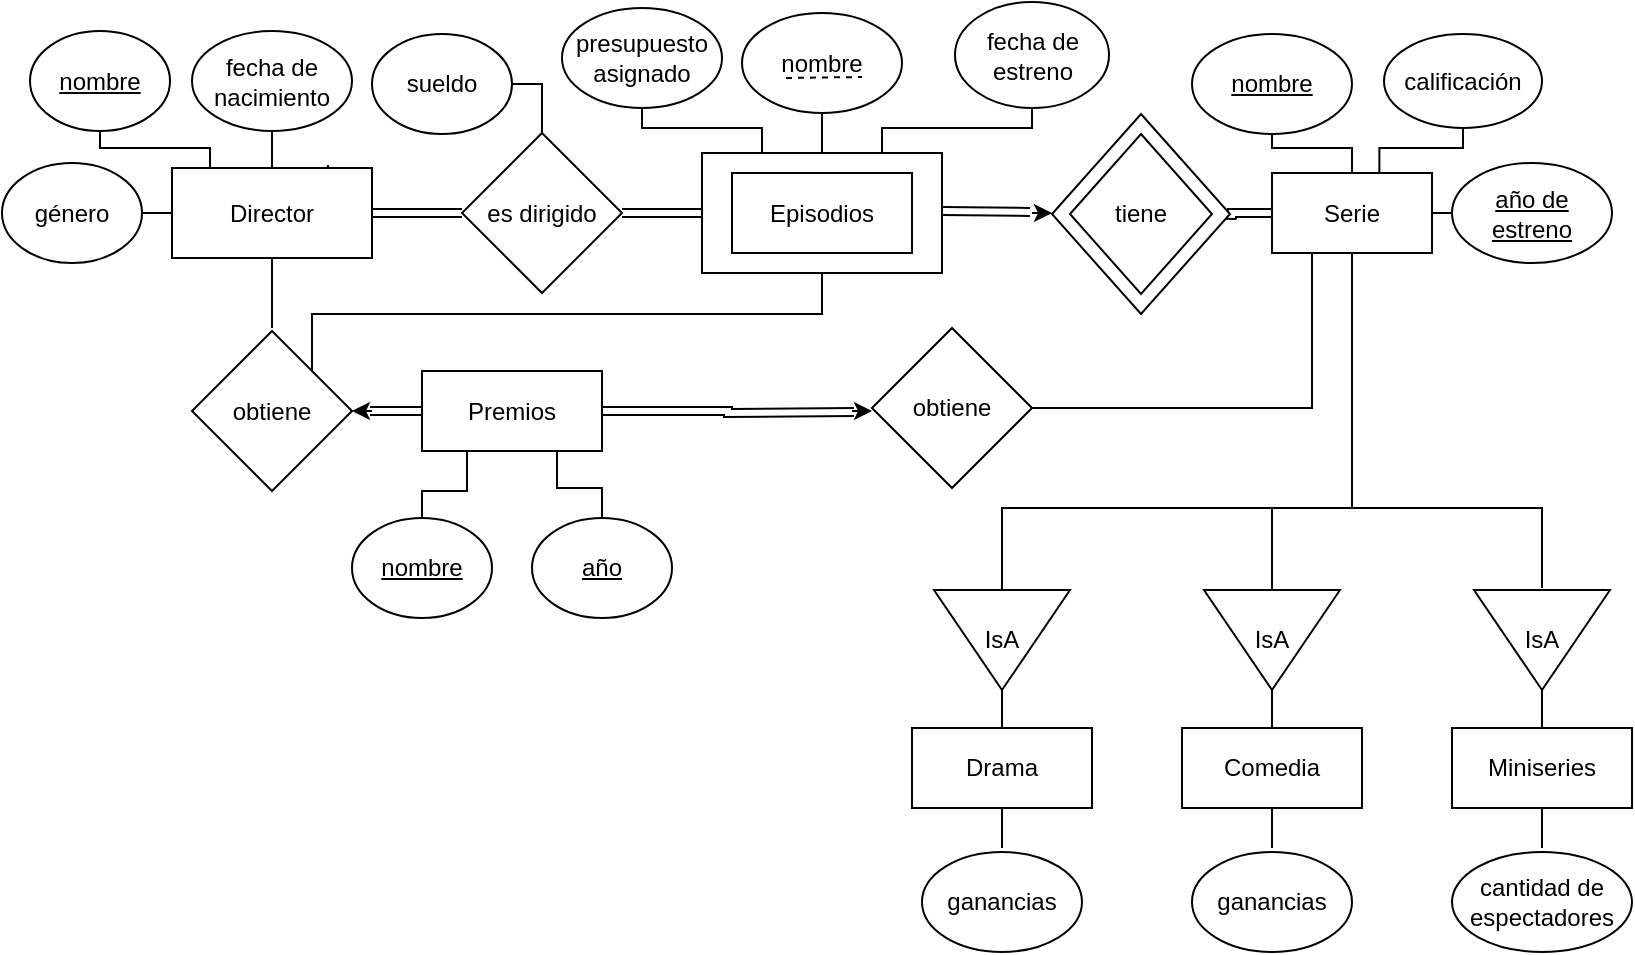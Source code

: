 <mxfile version="11.2.1" type="github" pages="1"><diagram id="NcHwhvgbR4L4OWcA1Aag" name="Page-1"><mxGraphModel dx="782" dy="418" grid="1" gridSize="10" guides="1" tooltips="1" connect="1" arrows="1" fold="1" page="1" pageScale="1" pageWidth="827" pageHeight="1169" math="0" shadow="0"><root><mxCell id="0"/><mxCell id="1" parent="0"/><mxCell id="E5JVbCZYb8l4CNFIb1SC-1" style="edgeStyle=orthogonalEdgeStyle;rounded=0;orthogonalLoop=1;jettySize=auto;html=1;exitX=1;exitY=0.5;exitDx=0;exitDy=0;entryX=0;entryY=0.5;entryDx=0;entryDy=0;endArrow=none;endFill=0;" parent="1" source="E5JVbCZYb8l4CNFIb1SC-6" target="E5JVbCZYb8l4CNFIb1SC-32" edge="1"><mxGeometry relative="1" as="geometry"/></mxCell><mxCell id="E5JVbCZYb8l4CNFIb1SC-2" style="edgeStyle=orthogonalEdgeStyle;rounded=0;orthogonalLoop=1;jettySize=auto;html=1;exitX=0.25;exitY=1;exitDx=0;exitDy=0;endArrow=none;endFill=0;entryX=1;entryY=0.5;entryDx=0;entryDy=0;" parent="1" source="E5JVbCZYb8l4CNFIb1SC-6" target="E5JVbCZYb8l4CNFIb1SC-27" edge="1"><mxGeometry relative="1" as="geometry"><mxPoint x="661" y="280" as="targetPoint"/></mxGeometry></mxCell><mxCell id="E5JVbCZYb8l4CNFIb1SC-3" style="edgeStyle=orthogonalEdgeStyle;rounded=0;orthogonalLoop=1;jettySize=auto;html=1;exitX=0.5;exitY=1;exitDx=0;exitDy=0;endArrow=none;endFill=0;entryX=0;entryY=0.5;entryDx=0;entryDy=0;" parent="1" source="E5JVbCZYb8l4CNFIb1SC-6" target="E5JVbCZYb8l4CNFIb1SC-34" edge="1"><mxGeometry relative="1" as="geometry"><mxPoint x="681" y="320" as="targetPoint"/><Array as="points"><mxPoint x="681" y="300"/><mxPoint x="506" y="300"/></Array></mxGeometry></mxCell><mxCell id="E5JVbCZYb8l4CNFIb1SC-4" style="edgeStyle=orthogonalEdgeStyle;rounded=0;orthogonalLoop=1;jettySize=auto;html=1;exitX=0.5;exitY=1;exitDx=0;exitDy=0;entryX=0;entryY=0.5;entryDx=0;entryDy=0;endArrow=none;endFill=0;" parent="1" source="E5JVbCZYb8l4CNFIb1SC-6" edge="1"><mxGeometry relative="1" as="geometry"><mxPoint x="642" y="341" as="targetPoint"/><Array as="points"><mxPoint x="681" y="300"/><mxPoint x="641" y="300"/></Array></mxGeometry></mxCell><mxCell id="E5JVbCZYb8l4CNFIb1SC-5" style="edgeStyle=orthogonalEdgeStyle;rounded=0;orthogonalLoop=1;jettySize=auto;html=1;exitX=0.5;exitY=1;exitDx=0;exitDy=0;entryX=0;entryY=0.5;entryDx=0;entryDy=0;endArrow=none;endFill=0;" parent="1" source="E5JVbCZYb8l4CNFIb1SC-6" edge="1"><mxGeometry relative="1" as="geometry"><mxPoint x="776" y="340" as="targetPoint"/><Array as="points"><mxPoint x="681" y="300"/><mxPoint x="776" y="300"/></Array></mxGeometry></mxCell><mxCell id="E5JVbCZYb8l4CNFIb1SC-6" value="Serie" style="rounded=0;whiteSpace=wrap;html=1;" parent="1" vertex="1"><mxGeometry x="641" y="132.5" width="80" height="40" as="geometry"/></mxCell><mxCell id="E5JVbCZYb8l4CNFIb1SC-7" style="edgeStyle=orthogonalEdgeStyle;rounded=0;orthogonalLoop=1;jettySize=auto;html=1;exitX=0.5;exitY=1;exitDx=0;exitDy=0;entryX=0.5;entryY=0;entryDx=0;entryDy=0;endArrow=none;endFill=0;" parent="1" source="E5JVbCZYb8l4CNFIb1SC-8" target="E5JVbCZYb8l4CNFIb1SC-6" edge="1"><mxGeometry relative="1" as="geometry"><Array as="points"><mxPoint x="641" y="120"/><mxPoint x="681" y="120"/></Array></mxGeometry></mxCell><mxCell id="E5JVbCZYb8l4CNFIb1SC-8" value="&lt;u&gt;nombre&lt;/u&gt;" style="ellipse;whiteSpace=wrap;html=1;" parent="1" vertex="1"><mxGeometry x="601" y="63" width="80" height="50" as="geometry"/></mxCell><mxCell id="E5JVbCZYb8l4CNFIb1SC-9" style="edgeStyle=orthogonalEdgeStyle;rounded=0;orthogonalLoop=1;jettySize=auto;html=1;exitX=0.5;exitY=1;exitDx=0;exitDy=0;entryX=0.5;entryY=0;entryDx=0;entryDy=0;endArrow=none;endFill=0;" parent="1" edge="1"><mxGeometry relative="1" as="geometry"><mxPoint x="416" y="101.5" as="sourcePoint"/><mxPoint x="416" y="122" as="targetPoint"/></mxGeometry></mxCell><mxCell id="E5JVbCZYb8l4CNFIb1SC-10" value="&lt;span&gt;nombre&lt;/span&gt;" style="ellipse;whiteSpace=wrap;html=1;fontStyle=0" parent="1" vertex="1"><mxGeometry x="376" y="52.5" width="80" height="50" as="geometry"/></mxCell><mxCell id="uGndRNHZdOjY7B0E2j7O-11" style="edgeStyle=orthogonalEdgeStyle;rounded=0;orthogonalLoop=1;jettySize=auto;html=1;exitX=0.5;exitY=1;exitDx=0;exitDy=0;entryX=1;entryY=0;entryDx=0;entryDy=0;endArrow=none;endFill=0;" edge="1" parent="1" source="E5JVbCZYb8l4CNFIb1SC-11" target="E5JVbCZYb8l4CNFIb1SC-59"><mxGeometry relative="1" as="geometry"><Array as="points"><mxPoint x="416" y="203"/><mxPoint x="161" y="203"/></Array></mxGeometry></mxCell><mxCell id="E5JVbCZYb8l4CNFIb1SC-11" value="" style="rounded=0;whiteSpace=wrap;html=1;" parent="1" vertex="1"><mxGeometry x="356" y="122.5" width="120" height="60" as="geometry"/></mxCell><mxCell id="E5JVbCZYb8l4CNFIb1SC-12" value="Episodios" style="rounded=0;whiteSpace=wrap;html=1;" parent="1" vertex="1"><mxGeometry x="371" y="132.5" width="90" height="40" as="geometry"/></mxCell><mxCell id="E5JVbCZYb8l4CNFIb1SC-13" style="edgeStyle=orthogonalEdgeStyle;rounded=0;orthogonalLoop=1;jettySize=auto;html=1;exitX=0.75;exitY=0;exitDx=0;exitDy=0;" parent="1" source="E5JVbCZYb8l4CNFIb1SC-16" edge="1"><mxGeometry relative="1" as="geometry"><mxPoint x="169" y="128" as="targetPoint"/></mxGeometry></mxCell><mxCell id="E5JVbCZYb8l4CNFIb1SC-14" style="edgeStyle=orthogonalEdgeStyle;rounded=0;orthogonalLoop=1;jettySize=auto;html=1;exitX=0.5;exitY=0;exitDx=0;exitDy=0;entryX=0.5;entryY=1;entryDx=0;entryDy=0;endArrow=none;endFill=0;" parent="1" source="E5JVbCZYb8l4CNFIb1SC-16" target="E5JVbCZYb8l4CNFIb1SC-43" edge="1"><mxGeometry relative="1" as="geometry"><Array as="points"><mxPoint x="110" y="130"/><mxPoint x="110" y="120"/><mxPoint x="55" y="120"/></Array></mxGeometry></mxCell><mxCell id="E5JVbCZYb8l4CNFIb1SC-15" style="edgeStyle=orthogonalEdgeStyle;rounded=0;orthogonalLoop=1;jettySize=auto;html=1;exitX=0.5;exitY=1;exitDx=0;exitDy=0;endArrow=none;endFill=0;" parent="1" source="E5JVbCZYb8l4CNFIb1SC-16" edge="1"><mxGeometry relative="1" as="geometry"><mxPoint x="141" y="210" as="targetPoint"/></mxGeometry></mxCell><mxCell id="uGndRNHZdOjY7B0E2j7O-9" style="edgeStyle=orthogonalEdgeStyle;rounded=0;orthogonalLoop=1;jettySize=auto;html=1;exitX=0.5;exitY=0;exitDx=0;exitDy=0;entryX=0.5;entryY=1;entryDx=0;entryDy=0;endArrow=none;endFill=0;" edge="1" parent="1" source="E5JVbCZYb8l4CNFIb1SC-16" target="E5JVbCZYb8l4CNFIb1SC-42"><mxGeometry relative="1" as="geometry"/></mxCell><mxCell id="E5JVbCZYb8l4CNFIb1SC-16" value="Director" style="rounded=0;whiteSpace=wrap;html=1;" parent="1" vertex="1"><mxGeometry x="91" y="130" width="100" height="45" as="geometry"/></mxCell><mxCell id="E5JVbCZYb8l4CNFIb1SC-17" style="edgeStyle=orthogonalEdgeStyle;rounded=0;orthogonalLoop=1;jettySize=auto;html=1;exitX=0;exitY=0.5;exitDx=0;exitDy=0;entryX=1;entryY=0.5;entryDx=0;entryDy=0;shape=link;" parent="1" source="E5JVbCZYb8l4CNFIb1SC-19" target="E5JVbCZYb8l4CNFIb1SC-16" edge="1"><mxGeometry relative="1" as="geometry"/></mxCell><mxCell id="E5JVbCZYb8l4CNFIb1SC-18" style="edgeStyle=orthogonalEdgeStyle;rounded=0;orthogonalLoop=1;jettySize=auto;html=1;exitX=1;exitY=0.5;exitDx=0;exitDy=0;entryX=0;entryY=0.5;entryDx=0;entryDy=0;shape=link;" parent="1" source="E5JVbCZYb8l4CNFIb1SC-19" target="E5JVbCZYb8l4CNFIb1SC-11" edge="1"><mxGeometry relative="1" as="geometry"/></mxCell><mxCell id="uGndRNHZdOjY7B0E2j7O-10" style="edgeStyle=orthogonalEdgeStyle;rounded=0;orthogonalLoop=1;jettySize=auto;html=1;exitX=0.5;exitY=0;exitDx=0;exitDy=0;entryX=1;entryY=0.5;entryDx=0;entryDy=0;endArrow=none;endFill=0;" edge="1" parent="1" source="E5JVbCZYb8l4CNFIb1SC-19" target="uGndRNHZdOjY7B0E2j7O-5"><mxGeometry relative="1" as="geometry"><Array as="points"><mxPoint x="276" y="88"/></Array></mxGeometry></mxCell><mxCell id="E5JVbCZYb8l4CNFIb1SC-19" value="es dirigido" style="rhombus;whiteSpace=wrap;html=1;" parent="1" vertex="1"><mxGeometry x="236" y="112.5" width="80" height="80" as="geometry"/></mxCell><mxCell id="E5JVbCZYb8l4CNFIb1SC-20" style="edgeStyle=orthogonalEdgeStyle;shape=link;rounded=0;orthogonalLoop=1;jettySize=auto;html=1;" parent="1" target="E5JVbCZYb8l4CNFIb1SC-6" edge="1"><mxGeometry relative="1" as="geometry"><mxPoint x="600" y="153" as="sourcePoint"/></mxGeometry></mxCell><mxCell id="E5JVbCZYb8l4CNFIb1SC-21" value="" style="shape=link;html=1;" parent="1" edge="1"><mxGeometry width="50" height="50" relative="1" as="geometry"><mxPoint x="476" y="151.5" as="sourcePoint"/><mxPoint x="520" y="152" as="targetPoint"/></mxGeometry></mxCell><mxCell id="E5JVbCZYb8l4CNFIb1SC-22" value="" style="endArrow=classic;html=1;" parent="1" edge="1"><mxGeometry width="50" height="50" relative="1" as="geometry"><mxPoint x="521" y="152.5" as="sourcePoint"/><mxPoint x="531" y="152.5" as="targetPoint"/></mxGeometry></mxCell><mxCell id="E5JVbCZYb8l4CNFIb1SC-23" style="edgeStyle=orthogonalEdgeStyle;shape=link;rounded=0;orthogonalLoop=1;jettySize=auto;html=1;exitX=1;exitY=0.5;exitDx=0;exitDy=0;endArrow=classic;endFill=1;" parent="1" source="E5JVbCZYb8l4CNFIb1SC-26" edge="1"><mxGeometry relative="1" as="geometry"><mxPoint x="432" y="252" as="targetPoint"/></mxGeometry></mxCell><mxCell id="E5JVbCZYb8l4CNFIb1SC-24" style="edgeStyle=orthogonalEdgeStyle;rounded=0;orthogonalLoop=1;jettySize=auto;html=1;exitX=0.25;exitY=1;exitDx=0;exitDy=0;endArrow=none;endFill=0;entryX=0.5;entryY=0;entryDx=0;entryDy=0;" parent="1" source="E5JVbCZYb8l4CNFIb1SC-26" target="E5JVbCZYb8l4CNFIb1SC-45" edge="1"><mxGeometry relative="1" as="geometry"><mxPoint x="239" y="300" as="targetPoint"/></mxGeometry></mxCell><mxCell id="E5JVbCZYb8l4CNFIb1SC-25" style="edgeStyle=orthogonalEdgeStyle;rounded=0;orthogonalLoop=1;jettySize=auto;html=1;exitX=0.75;exitY=1;exitDx=0;exitDy=0;endArrow=none;endFill=0;entryX=0.5;entryY=0;entryDx=0;entryDy=0;" parent="1" source="E5JVbCZYb8l4CNFIb1SC-26" target="E5JVbCZYb8l4CNFIb1SC-44" edge="1"><mxGeometry relative="1" as="geometry"><mxPoint x="284" y="300" as="targetPoint"/><Array as="points"><mxPoint x="284" y="290"/><mxPoint x="306" y="290"/></Array></mxGeometry></mxCell><mxCell id="D1mC_gM0FCcD008S2OjV-4" style="edgeStyle=orthogonalEdgeStyle;shape=link;rounded=0;orthogonalLoop=1;jettySize=auto;html=1;exitX=0;exitY=0.5;exitDx=0;exitDy=0;" parent="1" source="E5JVbCZYb8l4CNFIb1SC-26" edge="1"><mxGeometry relative="1" as="geometry"><mxPoint x="190" y="252" as="targetPoint"/></mxGeometry></mxCell><mxCell id="E5JVbCZYb8l4CNFIb1SC-26" value="Premios" style="rounded=0;whiteSpace=wrap;html=1;" parent="1" vertex="1"><mxGeometry x="216" y="231.5" width="90" height="40" as="geometry"/></mxCell><mxCell id="E5JVbCZYb8l4CNFIb1SC-27" value="obtiene" style="rhombus;whiteSpace=wrap;html=1;" parent="1" vertex="1"><mxGeometry x="441" y="210" width="80" height="80" as="geometry"/></mxCell><mxCell id="E5JVbCZYb8l4CNFIb1SC-28" value="" style="endArrow=classic;html=1;" parent="1" edge="1"><mxGeometry width="50" height="50" relative="1" as="geometry"><mxPoint x="431" y="251.5" as="sourcePoint"/><mxPoint x="441" y="251.5" as="targetPoint"/></mxGeometry></mxCell><mxCell id="E5JVbCZYb8l4CNFIb1SC-29" value="" style="endArrow=classic;html=1;" parent="1" target="E5JVbCZYb8l4CNFIb1SC-59" edge="1"><mxGeometry width="50" height="50" relative="1" as="geometry"><mxPoint x="141" y="251.5" as="sourcePoint"/><mxPoint x="151" y="251.5" as="targetPoint"/></mxGeometry></mxCell><mxCell id="E5JVbCZYb8l4CNFIb1SC-30" value="&lt;span style=&quot;font-family: &amp;#34;helvetica&amp;#34; , &amp;#34;arial&amp;#34; , sans-serif ; font-size: 0px&quot;&gt;%3CmxGraphModel%3E%3Croot%3E%3CmxCell%20id%3D%220%22%2F%3E%3CmxCell%20id%3D%221%22%20parent%3D%220%22%2F%3E%3CmxCell%20id%3D%222%22%20value%3D%22%22%20style%3D%22endArrow%3Dclassic%3Bhtml%3D1%3B%22%20edge%3D%221%22%20parent%3D%221%22%3E%3CmxGeometry%20width%3D%2250%22%20height%3D%2250%22%20relative%3D%221%22%20as%3D%22geometry%22%3E%3CmxPoint%20x%3D%22560%22%20y%3D%22154%22%20as%3D%22sourcePoint%22%2F%3E%3CmxPoint%20x%3D%22570%22%20y%3D%22154%22%20as%3D%22targetPoint%22%2F%3E%3C%2FmxGeometry%3E%3C%2FmxCell%3E%3C%2Froot%3E%3C%2FmxGraphModel%3E&lt;/span&gt;" style="text;html=1;resizable=0;points=[];autosize=1;align=left;verticalAlign=top;spacingTop=-4;" parent="1" vertex="1"><mxGeometry x="523" y="502" width="20" height="20" as="geometry"/></mxCell><mxCell id="E5JVbCZYb8l4CNFIb1SC-31" value="" style="endArrow=classic;html=1;" parent="1" edge="1"><mxGeometry width="50" height="50" relative="1" as="geometry"><mxPoint x="151" y="251.5" as="sourcePoint"/><mxPoint x="141" y="251.5" as="targetPoint"/></mxGeometry></mxCell><mxCell id="E5JVbCZYb8l4CNFIb1SC-32" value="&lt;u&gt;año de estreno&lt;/u&gt;" style="ellipse;whiteSpace=wrap;html=1;" parent="1" vertex="1"><mxGeometry x="731" y="127.5" width="80" height="50" as="geometry"/></mxCell><mxCell id="E5JVbCZYb8l4CNFIb1SC-33" style="edgeStyle=orthogonalEdgeStyle;rounded=0;orthogonalLoop=1;jettySize=auto;html=1;exitX=1;exitY=0.5;exitDx=0;exitDy=0;entryX=0.5;entryY=0;entryDx=0;entryDy=0;endArrow=none;endFill=0;" parent="1" source="E5JVbCZYb8l4CNFIb1SC-34" target="E5JVbCZYb8l4CNFIb1SC-51" edge="1"><mxGeometry relative="1" as="geometry"/></mxCell><mxCell id="E5JVbCZYb8l4CNFIb1SC-34" value="IsA" style="triangle;whiteSpace=wrap;html=1;rotation=90;verticalAlign=middle;horizontal=0;" parent="1" vertex="1"><mxGeometry x="481" y="332" width="50" height="68" as="geometry"/></mxCell><mxCell id="E5JVbCZYb8l4CNFIb1SC-35" style="edgeStyle=orthogonalEdgeStyle;rounded=0;orthogonalLoop=1;jettySize=auto;html=1;exitX=0.5;exitY=1;exitDx=0;exitDy=0;entryX=0.75;entryY=0;entryDx=0;entryDy=0;endArrow=none;endFill=0;" parent="1" source="E5JVbCZYb8l4CNFIb1SC-36" target="E5JVbCZYb8l4CNFIb1SC-11" edge="1"><mxGeometry relative="1" as="geometry"><Array as="points"><mxPoint x="521" y="110"/><mxPoint x="446" y="110"/></Array></mxGeometry></mxCell><mxCell id="E5JVbCZYb8l4CNFIb1SC-36" value="fecha de estreno" style="ellipse;whiteSpace=wrap;html=1;" parent="1" vertex="1"><mxGeometry x="482.5" y="47" width="77" height="53" as="geometry"/></mxCell><mxCell id="E5JVbCZYb8l4CNFIb1SC-37" style="edgeStyle=orthogonalEdgeStyle;rounded=0;orthogonalLoop=1;jettySize=auto;html=1;exitX=0.5;exitY=1;exitDx=0;exitDy=0;entryX=0.25;entryY=0;entryDx=0;entryDy=0;endArrow=none;endFill=0;" parent="1" source="E5JVbCZYb8l4CNFIb1SC-38" target="E5JVbCZYb8l4CNFIb1SC-11" edge="1"><mxGeometry relative="1" as="geometry"><Array as="points"><mxPoint x="326" y="110"/><mxPoint x="386" y="110"/></Array></mxGeometry></mxCell><mxCell id="E5JVbCZYb8l4CNFIb1SC-38" value="presupuesto asignado" style="ellipse;whiteSpace=wrap;html=1;" parent="1" vertex="1"><mxGeometry x="286" y="50" width="80" height="50" as="geometry"/></mxCell><mxCell id="E5JVbCZYb8l4CNFIb1SC-39" style="edgeStyle=orthogonalEdgeStyle;rounded=0;orthogonalLoop=1;jettySize=auto;html=1;exitX=1;exitY=0.5;exitDx=0;exitDy=0;entryX=0;entryY=0.5;entryDx=0;entryDy=0;endArrow=none;endFill=0;" parent="1" source="E5JVbCZYb8l4CNFIb1SC-40" target="E5JVbCZYb8l4CNFIb1SC-16" edge="1"><mxGeometry relative="1" as="geometry"/></mxCell><mxCell id="E5JVbCZYb8l4CNFIb1SC-40" value="género" style="ellipse;whiteSpace=wrap;html=1;" parent="1" vertex="1"><mxGeometry x="6" y="127.5" width="70" height="50" as="geometry"/></mxCell><mxCell id="E5JVbCZYb8l4CNFIb1SC-42" value="fecha de nacimiento" style="ellipse;whiteSpace=wrap;html=1;" parent="1" vertex="1"><mxGeometry x="101" y="61.5" width="80" height="50" as="geometry"/></mxCell><mxCell id="E5JVbCZYb8l4CNFIb1SC-43" value="&lt;u&gt;nombre&lt;/u&gt;" style="ellipse;whiteSpace=wrap;html=1;" parent="1" vertex="1"><mxGeometry x="20" y="61.5" width="70" height="50" as="geometry"/></mxCell><mxCell id="E5JVbCZYb8l4CNFIb1SC-44" value="&lt;u&gt;año&lt;/u&gt;" style="ellipse;whiteSpace=wrap;html=1;" parent="1" vertex="1"><mxGeometry x="271" y="305" width="70" height="50" as="geometry"/></mxCell><mxCell id="E5JVbCZYb8l4CNFIb1SC-45" value="&lt;u&gt;nombre&lt;/u&gt;" style="ellipse;whiteSpace=wrap;html=1;" parent="1" vertex="1"><mxGeometry x="181" y="305" width="70" height="50" as="geometry"/></mxCell><mxCell id="E5JVbCZYb8l4CNFIb1SC-46" style="edgeStyle=orthogonalEdgeStyle;rounded=0;orthogonalLoop=1;jettySize=auto;html=1;exitX=1;exitY=0.5;exitDx=0;exitDy=0;entryX=0.5;entryY=0;entryDx=0;entryDy=0;endArrow=none;endFill=0;" parent="1" source="E5JVbCZYb8l4CNFIb1SC-47" target="E5JVbCZYb8l4CNFIb1SC-53" edge="1"><mxGeometry relative="1" as="geometry"/></mxCell><mxCell id="E5JVbCZYb8l4CNFIb1SC-47" value="IsA" style="triangle;whiteSpace=wrap;html=1;rotation=90;verticalAlign=middle;horizontal=0;" parent="1" vertex="1"><mxGeometry x="751" y="332" width="50" height="68" as="geometry"/></mxCell><mxCell id="E5JVbCZYb8l4CNFIb1SC-48" style="edgeStyle=orthogonalEdgeStyle;rounded=0;orthogonalLoop=1;jettySize=auto;html=1;exitX=1;exitY=0.5;exitDx=0;exitDy=0;entryX=0.5;entryY=0;entryDx=0;entryDy=0;endArrow=none;endFill=0;" parent="1" source="E5JVbCZYb8l4CNFIb1SC-49" target="E5JVbCZYb8l4CNFIb1SC-55" edge="1"><mxGeometry relative="1" as="geometry"/></mxCell><mxCell id="E5JVbCZYb8l4CNFIb1SC-49" value="IsA" style="triangle;whiteSpace=wrap;html=1;rotation=90;verticalAlign=middle;horizontal=0;" parent="1" vertex="1"><mxGeometry x="616" y="332" width="50" height="68" as="geometry"/></mxCell><mxCell id="E5JVbCZYb8l4CNFIb1SC-50" style="edgeStyle=orthogonalEdgeStyle;rounded=0;orthogonalLoop=1;jettySize=auto;html=1;exitX=0.5;exitY=1;exitDx=0;exitDy=0;endArrow=none;endFill=0;" parent="1" source="E5JVbCZYb8l4CNFIb1SC-51" edge="1"><mxGeometry relative="1" as="geometry"><mxPoint x="506" y="470" as="targetPoint"/></mxGeometry></mxCell><mxCell id="E5JVbCZYb8l4CNFIb1SC-51" value="Drama" style="rounded=0;whiteSpace=wrap;html=1;" parent="1" vertex="1"><mxGeometry x="461" y="410" width="90" height="40" as="geometry"/></mxCell><mxCell id="E5JVbCZYb8l4CNFIb1SC-52" style="edgeStyle=orthogonalEdgeStyle;rounded=0;orthogonalLoop=1;jettySize=auto;html=1;exitX=0.5;exitY=1;exitDx=0;exitDy=0;endArrow=none;endFill=0;" parent="1" source="E5JVbCZYb8l4CNFIb1SC-53" edge="1"><mxGeometry relative="1" as="geometry"><mxPoint x="776" y="470" as="targetPoint"/></mxGeometry></mxCell><mxCell id="E5JVbCZYb8l4CNFIb1SC-53" value="Miniseries" style="rounded=0;whiteSpace=wrap;html=1;" parent="1" vertex="1"><mxGeometry x="731" y="410" width="90" height="40" as="geometry"/></mxCell><mxCell id="E5JVbCZYb8l4CNFIb1SC-54" style="edgeStyle=orthogonalEdgeStyle;rounded=0;orthogonalLoop=1;jettySize=auto;html=1;exitX=0.5;exitY=1;exitDx=0;exitDy=0;endArrow=none;endFill=0;" parent="1" source="E5JVbCZYb8l4CNFIb1SC-55" edge="1"><mxGeometry relative="1" as="geometry"><mxPoint x="641" y="470" as="targetPoint"/></mxGeometry></mxCell><mxCell id="E5JVbCZYb8l4CNFIb1SC-55" value="Comedia" style="rounded=0;whiteSpace=wrap;html=1;" parent="1" vertex="1"><mxGeometry x="596" y="410" width="90" height="40" as="geometry"/></mxCell><mxCell id="E5JVbCZYb8l4CNFIb1SC-56" value="ganancias" style="ellipse;whiteSpace=wrap;html=1;" parent="1" vertex="1"><mxGeometry x="466" y="472" width="80" height="50" as="geometry"/></mxCell><mxCell id="E5JVbCZYb8l4CNFIb1SC-57" value="cantidad de espectadores" style="ellipse;whiteSpace=wrap;html=1;" parent="1" vertex="1"><mxGeometry x="731" y="472" width="90" height="50" as="geometry"/></mxCell><mxCell id="E5JVbCZYb8l4CNFIb1SC-58" value="ganancias" style="ellipse;whiteSpace=wrap;html=1;" parent="1" vertex="1"><mxGeometry x="601" y="472" width="80" height="50" as="geometry"/></mxCell><mxCell id="E5JVbCZYb8l4CNFIb1SC-59" value="obtiene" style="rhombus;whiteSpace=wrap;html=1;" parent="1" vertex="1"><mxGeometry x="101" y="211.5" width="80" height="80" as="geometry"/></mxCell><mxCell id="E5JVbCZYb8l4CNFIb1SC-61" value="" style="rhombus;whiteSpace=wrap;html=1;" parent="1" vertex="1"><mxGeometry x="531" y="103" width="89" height="100" as="geometry"/></mxCell><mxCell id="E5JVbCZYb8l4CNFIb1SC-62" value="tiene" style="rhombus;whiteSpace=wrap;html=1;" parent="1" vertex="1"><mxGeometry x="540" y="113" width="71" height="80" as="geometry"/></mxCell><mxCell id="E5JVbCZYb8l4CNFIb1SC-63" value="" style="endArrow=none;dashed=1;html=1;" parent="1" edge="1"><mxGeometry width="50" height="50" relative="1" as="geometry"><mxPoint x="398" y="85" as="sourcePoint"/><mxPoint x="436" y="84.5" as="targetPoint"/></mxGeometry></mxCell><mxCell id="D1mC_gM0FCcD008S2OjV-1" value="" style="endArrow=classic;html=1;" parent="1" edge="1"><mxGeometry width="50" height="50" relative="1" as="geometry"><mxPoint x="191" y="251.5" as="sourcePoint"/><mxPoint x="181" y="251.5" as="targetPoint"/></mxGeometry></mxCell><mxCell id="uGndRNHZdOjY7B0E2j7O-2" style="edgeStyle=orthogonalEdgeStyle;rounded=0;orthogonalLoop=1;jettySize=auto;html=1;exitX=0.5;exitY=1;exitDx=0;exitDy=0;entryX=0.671;entryY=0.004;entryDx=0;entryDy=0;entryPerimeter=0;endArrow=none;endFill=0;" edge="1" parent="1" source="uGndRNHZdOjY7B0E2j7O-1" target="E5JVbCZYb8l4CNFIb1SC-6"><mxGeometry relative="1" as="geometry"><Array as="points"><mxPoint x="737" y="120"/><mxPoint x="695" y="120"/></Array></mxGeometry></mxCell><mxCell id="uGndRNHZdOjY7B0E2j7O-1" value="calificación" style="ellipse;whiteSpace=wrap;html=1;" vertex="1" parent="1"><mxGeometry x="697" y="63" width="79" height="47" as="geometry"/></mxCell><mxCell id="uGndRNHZdOjY7B0E2j7O-5" value="sueldo" style="ellipse;whiteSpace=wrap;html=1;" vertex="1" parent="1"><mxGeometry x="191" y="63" width="70" height="50" as="geometry"/></mxCell></root></mxGraphModel></diagram></mxfile>